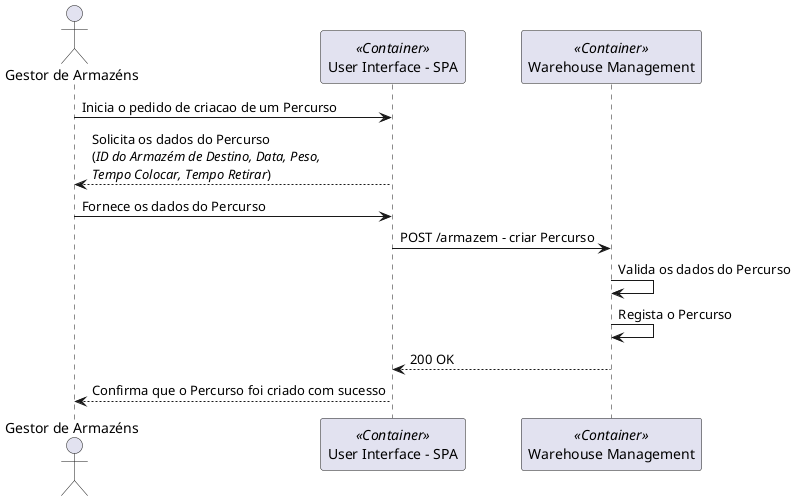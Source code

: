 @startuml
actor "Gestor de Armazéns" as A
participant "<i><<Container>></i>\nUser Interface - SPA" as S
participant "<i><<Container>></i>\nWarehouse Management" as W

A -> S: Inicia o pedido de criacao de um Percurso
S --> A: Solicita os dados do Percurso\n(<i>ID do Armazém de Destino, Data, Peso,</i>\n<i>Tempo Colocar, Tempo Retirar</i>)

A -> S: Fornece os dados do Percurso
S -> W: POST /armazem - criar Percurso
W -> W: Valida os dados do Percurso
W -> W: Regista o Percurso
W --> S: 200 OK
S --> A: Confirma que o Percurso foi criado com sucesso

@enduml
